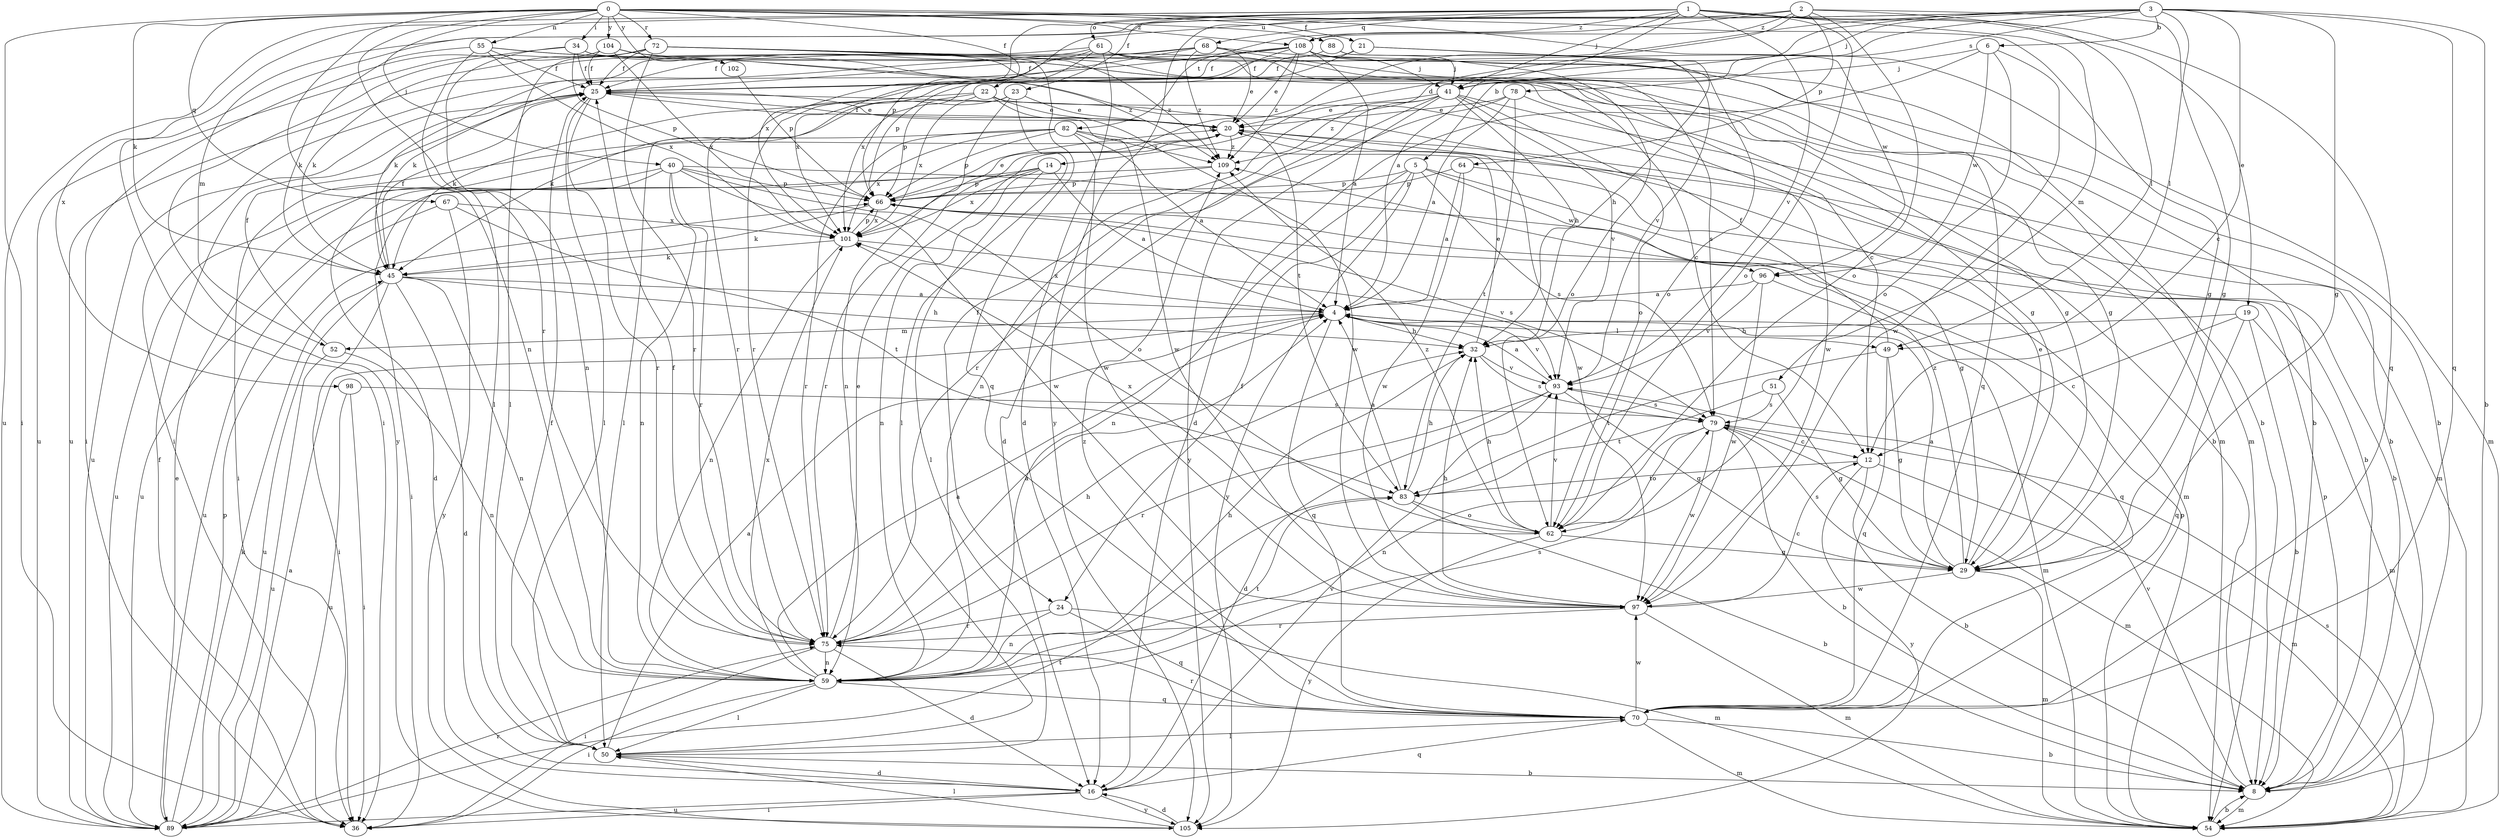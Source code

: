 strict digraph  {
0;
1;
2;
3;
4;
5;
6;
8;
12;
14;
16;
19;
20;
21;
22;
23;
24;
25;
29;
32;
34;
36;
40;
41;
45;
49;
50;
51;
52;
54;
55;
59;
61;
62;
64;
66;
67;
68;
70;
72;
75;
78;
79;
82;
83;
88;
89;
93;
96;
97;
98;
101;
102;
104;
105;
108;
109;
0 -> 21  [label=f];
0 -> 22  [label=f];
0 -> 29  [label=g];
0 -> 34  [label=i];
0 -> 36  [label=i];
0 -> 40  [label=j];
0 -> 45  [label=k];
0 -> 55  [label=n];
0 -> 59  [label=n];
0 -> 67  [label=q];
0 -> 72  [label=r];
0 -> 75  [label=r];
0 -> 88  [label=u];
0 -> 96  [label=w];
0 -> 102  [label=y];
0 -> 104  [label=y];
0 -> 108  [label=z];
1 -> 4  [label=a];
1 -> 19  [label=e];
1 -> 23  [label=f];
1 -> 41  [label=j];
1 -> 51  [label=m];
1 -> 61  [label=o];
1 -> 62  [label=o];
1 -> 68  [label=q];
1 -> 70  [label=q];
1 -> 89  [label=u];
1 -> 93  [label=v];
1 -> 98  [label=x];
1 -> 101  [label=x];
1 -> 105  [label=y];
1 -> 108  [label=z];
2 -> 24  [label=f];
2 -> 29  [label=g];
2 -> 49  [label=l];
2 -> 52  [label=m];
2 -> 62  [label=o];
2 -> 64  [label=p];
2 -> 82  [label=t];
2 -> 108  [label=z];
3 -> 5  [label=b];
3 -> 6  [label=b];
3 -> 8  [label=b];
3 -> 12  [label=c];
3 -> 14  [label=d];
3 -> 29  [label=g];
3 -> 36  [label=i];
3 -> 41  [label=j];
3 -> 49  [label=l];
3 -> 66  [label=p];
3 -> 70  [label=q];
3 -> 78  [label=s];
3 -> 101  [label=x];
4 -> 32  [label=h];
4 -> 49  [label=l];
4 -> 52  [label=m];
4 -> 54  [label=m];
4 -> 70  [label=q];
4 -> 93  [label=v];
4 -> 101  [label=x];
5 -> 24  [label=f];
5 -> 29  [label=g];
5 -> 59  [label=n];
5 -> 66  [label=p];
5 -> 79  [label=s];
5 -> 96  [label=w];
5 -> 105  [label=y];
6 -> 16  [label=d];
6 -> 41  [label=j];
6 -> 62  [label=o];
6 -> 96  [label=w];
6 -> 97  [label=w];
8 -> 54  [label=m];
8 -> 66  [label=p];
8 -> 93  [label=v];
12 -> 8  [label=b];
12 -> 54  [label=m];
12 -> 83  [label=t];
12 -> 105  [label=y];
14 -> 4  [label=a];
14 -> 36  [label=i];
14 -> 50  [label=l];
14 -> 59  [label=n];
14 -> 66  [label=p];
14 -> 101  [label=x];
16 -> 36  [label=i];
16 -> 70  [label=q];
16 -> 89  [label=u];
16 -> 93  [label=v];
16 -> 105  [label=y];
19 -> 8  [label=b];
19 -> 12  [label=c];
19 -> 32  [label=h];
19 -> 54  [label=m];
19 -> 70  [label=q];
20 -> 25  [label=f];
20 -> 54  [label=m];
20 -> 75  [label=r];
20 -> 97  [label=w];
20 -> 109  [label=z];
21 -> 25  [label=f];
21 -> 32  [label=h];
21 -> 62  [label=o];
21 -> 101  [label=x];
22 -> 8  [label=b];
22 -> 20  [label=e];
22 -> 45  [label=k];
22 -> 50  [label=l];
22 -> 66  [label=p];
22 -> 97  [label=w];
23 -> 20  [label=e];
23 -> 45  [label=k];
23 -> 50  [label=l];
23 -> 59  [label=n];
23 -> 101  [label=x];
24 -> 54  [label=m];
24 -> 59  [label=n];
24 -> 70  [label=q];
24 -> 75  [label=r];
25 -> 20  [label=e];
25 -> 50  [label=l];
25 -> 75  [label=r];
25 -> 89  [label=u];
25 -> 97  [label=w];
29 -> 4  [label=a];
29 -> 20  [label=e];
29 -> 54  [label=m];
29 -> 79  [label=s];
29 -> 97  [label=w];
29 -> 109  [label=z];
32 -> 20  [label=e];
32 -> 79  [label=s];
32 -> 93  [label=v];
34 -> 8  [label=b];
34 -> 25  [label=f];
34 -> 29  [label=g];
34 -> 59  [label=n];
34 -> 66  [label=p];
34 -> 105  [label=y];
36 -> 25  [label=f];
40 -> 16  [label=d];
40 -> 54  [label=m];
40 -> 59  [label=n];
40 -> 62  [label=o];
40 -> 66  [label=p];
40 -> 75  [label=r];
40 -> 89  [label=u];
40 -> 97  [label=w];
41 -> 8  [label=b];
41 -> 16  [label=d];
41 -> 20  [label=e];
41 -> 32  [label=h];
41 -> 59  [label=n];
41 -> 62  [label=o];
41 -> 93  [label=v];
41 -> 105  [label=y];
41 -> 109  [label=z];
45 -> 4  [label=a];
45 -> 16  [label=d];
45 -> 25  [label=f];
45 -> 32  [label=h];
45 -> 36  [label=i];
45 -> 59  [label=n];
45 -> 89  [label=u];
49 -> 25  [label=f];
49 -> 29  [label=g];
49 -> 70  [label=q];
49 -> 83  [label=t];
50 -> 4  [label=a];
50 -> 8  [label=b];
50 -> 16  [label=d];
50 -> 25  [label=f];
51 -> 29  [label=g];
51 -> 79  [label=s];
51 -> 83  [label=t];
52 -> 25  [label=f];
52 -> 59  [label=n];
52 -> 89  [label=u];
54 -> 8  [label=b];
54 -> 66  [label=p];
54 -> 79  [label=s];
55 -> 25  [label=f];
55 -> 29  [label=g];
55 -> 45  [label=k];
55 -> 50  [label=l];
55 -> 83  [label=t];
55 -> 101  [label=x];
59 -> 4  [label=a];
59 -> 32  [label=h];
59 -> 36  [label=i];
59 -> 50  [label=l];
59 -> 70  [label=q];
59 -> 79  [label=s];
59 -> 83  [label=t];
59 -> 101  [label=x];
61 -> 8  [label=b];
61 -> 12  [label=c];
61 -> 16  [label=d];
61 -> 25  [label=f];
61 -> 45  [label=k];
61 -> 54  [label=m];
61 -> 66  [label=p];
61 -> 101  [label=x];
62 -> 29  [label=g];
62 -> 32  [label=h];
62 -> 93  [label=v];
62 -> 101  [label=x];
62 -> 105  [label=y];
62 -> 109  [label=z];
64 -> 4  [label=a];
64 -> 8  [label=b];
64 -> 66  [label=p];
64 -> 97  [label=w];
66 -> 20  [label=e];
66 -> 45  [label=k];
66 -> 79  [label=s];
66 -> 101  [label=x];
67 -> 83  [label=t];
67 -> 89  [label=u];
67 -> 101  [label=x];
67 -> 105  [label=y];
68 -> 20  [label=e];
68 -> 25  [label=f];
68 -> 70  [label=q];
68 -> 75  [label=r];
68 -> 79  [label=s];
68 -> 89  [label=u];
68 -> 109  [label=z];
70 -> 8  [label=b];
70 -> 50  [label=l];
70 -> 54  [label=m];
70 -> 75  [label=r];
70 -> 97  [label=w];
70 -> 109  [label=z];
72 -> 8  [label=b];
72 -> 12  [label=c];
72 -> 25  [label=f];
72 -> 29  [label=g];
72 -> 45  [label=k];
72 -> 50  [label=l];
72 -> 70  [label=q];
72 -> 75  [label=r];
72 -> 89  [label=u];
72 -> 109  [label=z];
75 -> 4  [label=a];
75 -> 16  [label=d];
75 -> 20  [label=e];
75 -> 25  [label=f];
75 -> 32  [label=h];
75 -> 36  [label=i];
75 -> 59  [label=n];
78 -> 4  [label=a];
78 -> 20  [label=e];
78 -> 75  [label=r];
78 -> 83  [label=t];
78 -> 97  [label=w];
79 -> 8  [label=b];
79 -> 12  [label=c];
79 -> 54  [label=m];
79 -> 59  [label=n];
79 -> 62  [label=o];
79 -> 97  [label=w];
82 -> 4  [label=a];
82 -> 8  [label=b];
82 -> 36  [label=i];
82 -> 66  [label=p];
82 -> 75  [label=r];
82 -> 97  [label=w];
82 -> 101  [label=x];
82 -> 109  [label=z];
83 -> 4  [label=a];
83 -> 8  [label=b];
83 -> 32  [label=h];
83 -> 62  [label=o];
88 -> 25  [label=f];
88 -> 41  [label=j];
88 -> 93  [label=v];
89 -> 4  [label=a];
89 -> 20  [label=e];
89 -> 45  [label=k];
89 -> 66  [label=p];
89 -> 75  [label=r];
89 -> 83  [label=t];
93 -> 4  [label=a];
93 -> 16  [label=d];
93 -> 29  [label=g];
93 -> 75  [label=r];
93 -> 79  [label=s];
96 -> 4  [label=a];
96 -> 70  [label=q];
96 -> 93  [label=v];
96 -> 97  [label=w];
97 -> 12  [label=c];
97 -> 32  [label=h];
97 -> 54  [label=m];
97 -> 75  [label=r];
98 -> 36  [label=i];
98 -> 79  [label=s];
98 -> 89  [label=u];
101 -> 45  [label=k];
101 -> 59  [label=n];
101 -> 66  [label=p];
101 -> 93  [label=v];
102 -> 66  [label=p];
104 -> 25  [label=f];
104 -> 36  [label=i];
104 -> 54  [label=m];
104 -> 101  [label=x];
104 -> 109  [label=z];
105 -> 16  [label=d];
105 -> 50  [label=l];
108 -> 4  [label=a];
108 -> 20  [label=e];
108 -> 25  [label=f];
108 -> 36  [label=i];
108 -> 41  [label=j];
108 -> 45  [label=k];
108 -> 54  [label=m];
108 -> 62  [label=o];
108 -> 75  [label=r];
108 -> 109  [label=z];
109 -> 66  [label=p];
109 -> 89  [label=u];
}
